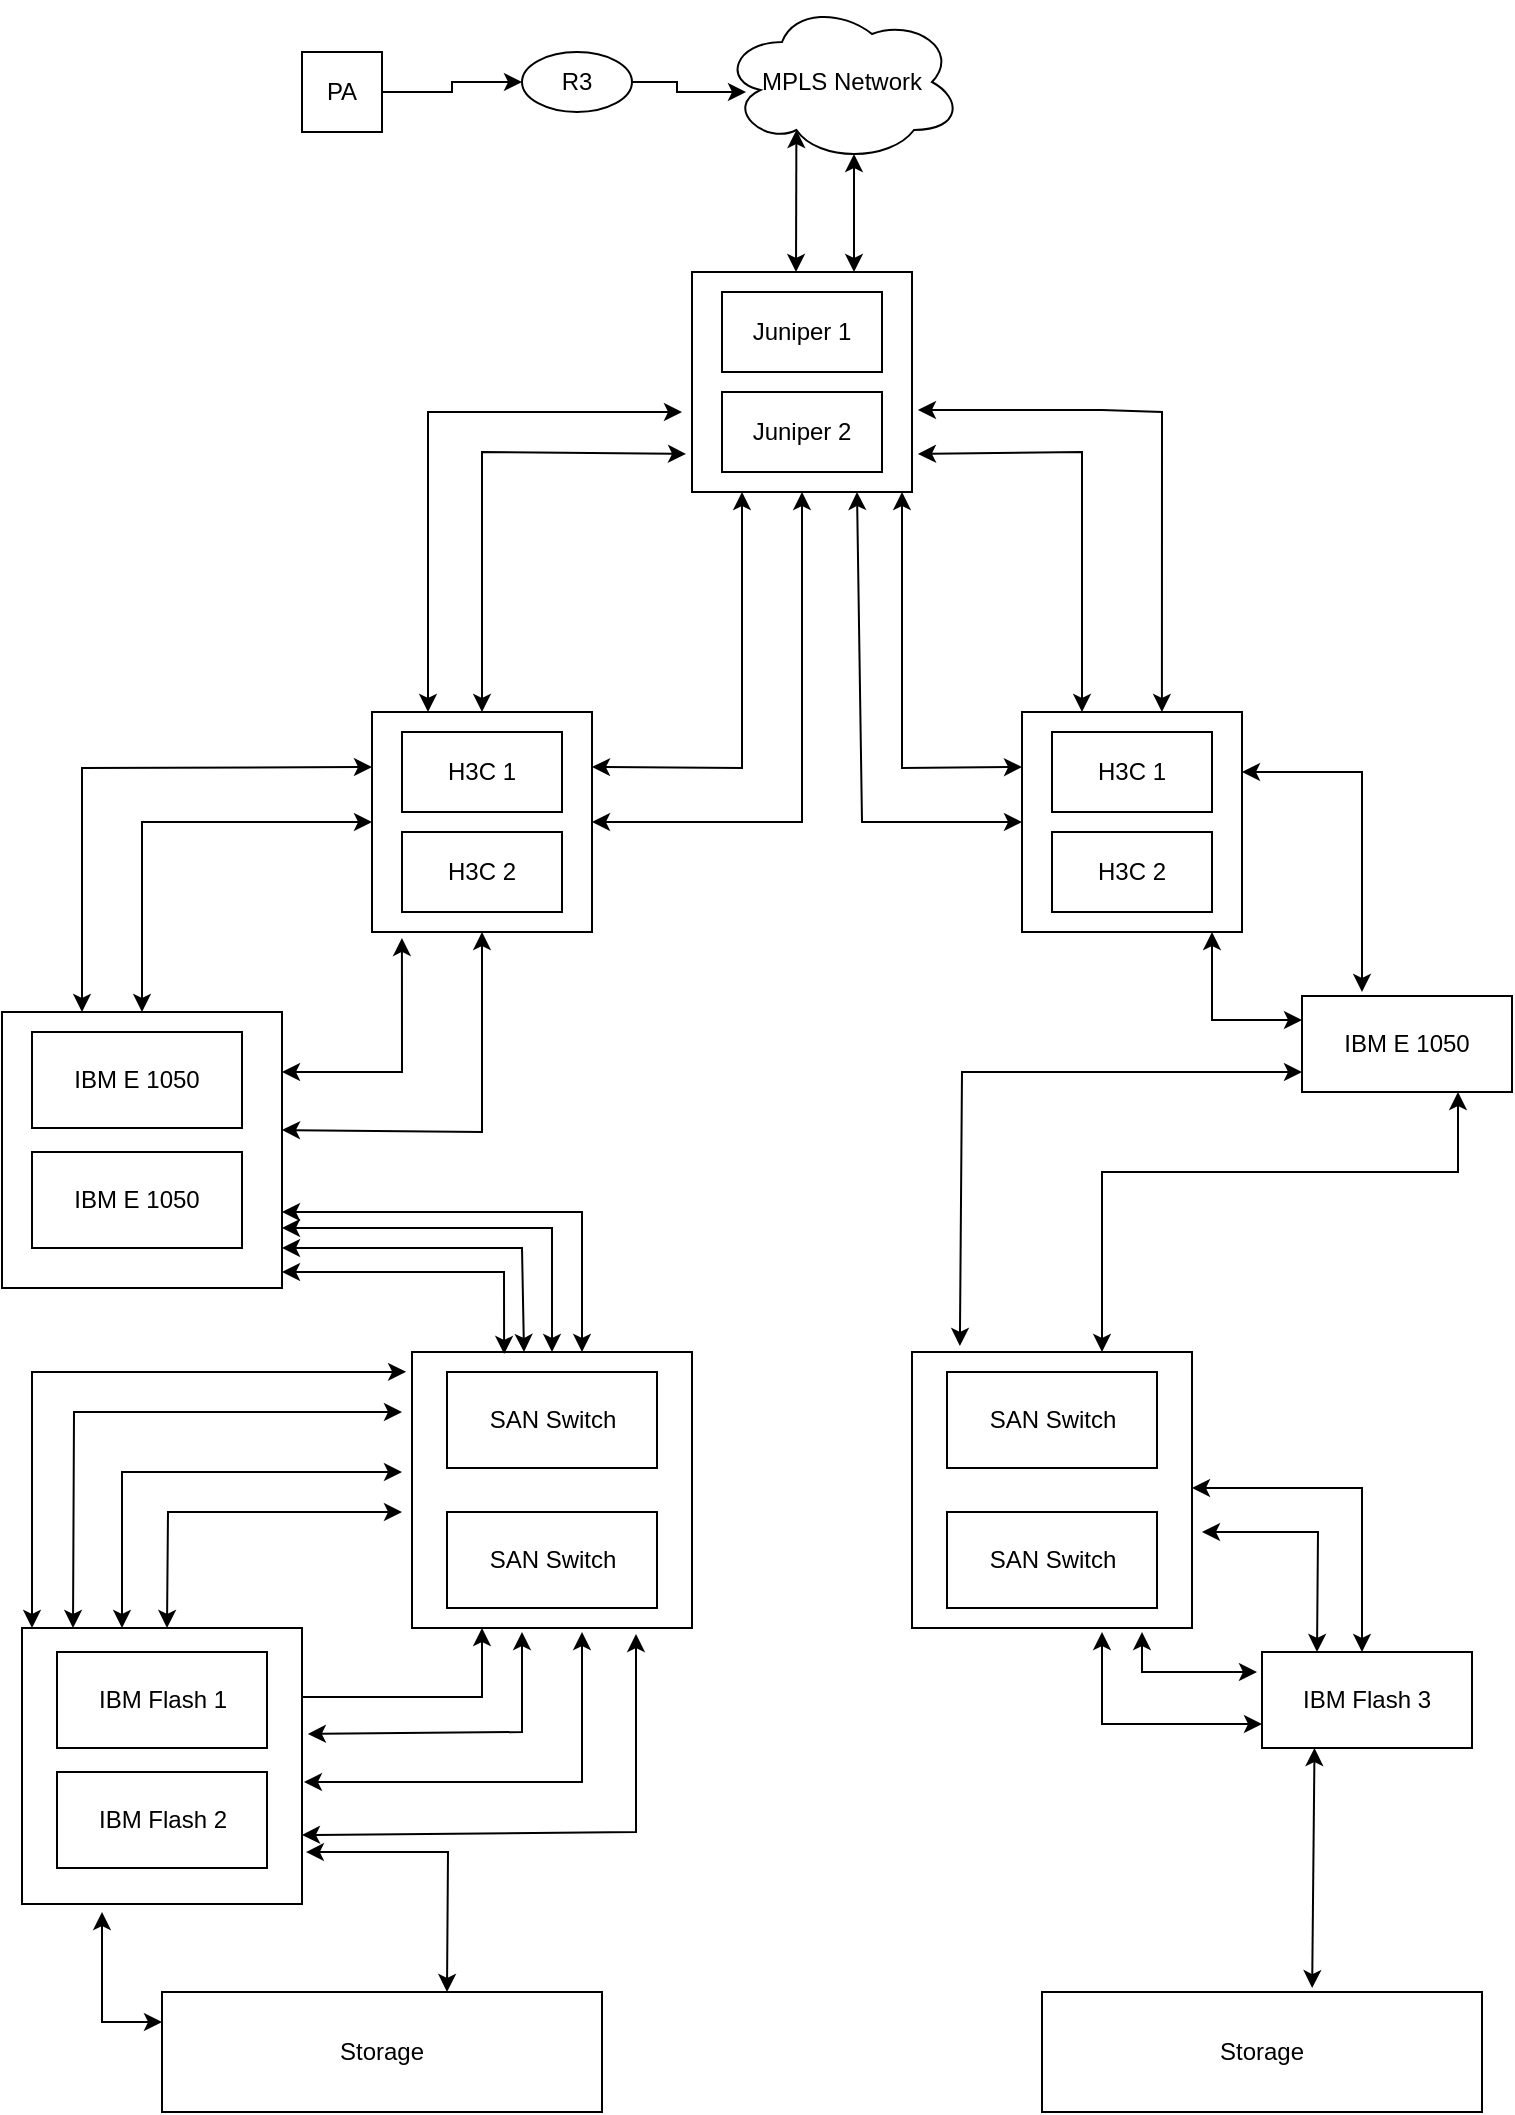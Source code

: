 <mxfile version="21.1.6" type="github">
  <diagram name="Page-1" id="SxHQIcBQqMFaZEV1XY9a">
    <mxGraphModel dx="1434" dy="748" grid="1" gridSize="10" guides="1" tooltips="1" connect="1" arrows="1" fold="1" page="1" pageScale="1" pageWidth="850" pageHeight="1100" math="0" shadow="0">
      <root>
        <mxCell id="0" />
        <mxCell id="1" parent="0" />
        <mxCell id="td1JjDbZRhZ5KsccJFVq-1" value="" style="whiteSpace=wrap;html=1;aspect=fixed;" parent="1" vertex="1">
          <mxGeometry x="385" y="140" width="110" height="110" as="geometry" />
        </mxCell>
        <mxCell id="td1JjDbZRhZ5KsccJFVq-2" value="Juniper 1" style="rounded=0;whiteSpace=wrap;html=1;" parent="1" vertex="1">
          <mxGeometry x="400" y="150" width="80" height="40" as="geometry" />
        </mxCell>
        <mxCell id="td1JjDbZRhZ5KsccJFVq-3" value="Juniper 2" style="rounded=0;whiteSpace=wrap;html=1;" parent="1" vertex="1">
          <mxGeometry x="400" y="200" width="80" height="40" as="geometry" />
        </mxCell>
        <mxCell id="td1JjDbZRhZ5KsccJFVq-4" value="" style="whiteSpace=wrap;html=1;aspect=fixed;movable=1;resizable=1;rotatable=1;deletable=1;editable=1;locked=0;connectable=1;" parent="1" vertex="1">
          <mxGeometry x="225" y="360" width="110" height="110" as="geometry" />
        </mxCell>
        <mxCell id="td1JjDbZRhZ5KsccJFVq-5" value="H3C 1" style="rounded=0;whiteSpace=wrap;html=1;movable=1;resizable=1;rotatable=1;deletable=1;editable=1;locked=0;connectable=1;" parent="1" vertex="1">
          <mxGeometry x="240" y="370" width="80" height="40" as="geometry" />
        </mxCell>
        <mxCell id="td1JjDbZRhZ5KsccJFVq-6" value="H3C 2" style="rounded=0;whiteSpace=wrap;html=1;movable=1;resizable=1;rotatable=1;deletable=1;editable=1;locked=0;connectable=1;" parent="1" vertex="1">
          <mxGeometry x="240" y="420" width="80" height="40" as="geometry" />
        </mxCell>
        <mxCell id="td1JjDbZRhZ5KsccJFVq-7" value="" style="whiteSpace=wrap;html=1;aspect=fixed;movable=1;resizable=1;rotatable=1;deletable=1;editable=1;locked=0;connectable=1;" parent="1" vertex="1">
          <mxGeometry x="550" y="360" width="110" height="110" as="geometry" />
        </mxCell>
        <mxCell id="td1JjDbZRhZ5KsccJFVq-8" value="H3C 1" style="rounded=0;whiteSpace=wrap;html=1;movable=1;resizable=1;rotatable=1;deletable=1;editable=1;locked=0;connectable=1;" parent="1" vertex="1">
          <mxGeometry x="565" y="370" width="80" height="40" as="geometry" />
        </mxCell>
        <mxCell id="td1JjDbZRhZ5KsccJFVq-9" value="H3C 2" style="rounded=0;whiteSpace=wrap;html=1;movable=1;resizable=1;rotatable=1;deletable=1;editable=1;locked=0;connectable=1;" parent="1" vertex="1">
          <mxGeometry x="565" y="420" width="80" height="40" as="geometry" />
        </mxCell>
        <mxCell id="td1JjDbZRhZ5KsccJFVq-10" value="" style="whiteSpace=wrap;html=1;aspect=fixed;movable=1;resizable=1;rotatable=1;deletable=1;editable=1;locked=0;connectable=1;" parent="1" vertex="1">
          <mxGeometry x="40" y="510" width="140" height="138" as="geometry" />
        </mxCell>
        <mxCell id="td1JjDbZRhZ5KsccJFVq-11" value="IBM E 1050" style="rounded=0;whiteSpace=wrap;html=1;movable=1;resizable=1;rotatable=1;deletable=1;editable=1;locked=0;connectable=1;" parent="1" vertex="1">
          <mxGeometry x="55" y="520" width="105" height="48" as="geometry" />
        </mxCell>
        <mxCell id="td1JjDbZRhZ5KsccJFVq-12" value="IBM E 1050" style="rounded=0;whiteSpace=wrap;html=1;movable=1;resizable=1;rotatable=1;deletable=1;editable=1;locked=0;connectable=1;" parent="1" vertex="1">
          <mxGeometry x="55" y="580" width="105" height="48" as="geometry" />
        </mxCell>
        <mxCell id="td1JjDbZRhZ5KsccJFVq-13" value="IBM E 1050" style="rounded=0;whiteSpace=wrap;html=1;movable=1;resizable=1;rotatable=1;deletable=1;editable=1;locked=0;connectable=1;" parent="1" vertex="1">
          <mxGeometry x="690" y="502" width="105" height="48" as="geometry" />
        </mxCell>
        <mxCell id="td1JjDbZRhZ5KsccJFVq-31" value="MPLS Network" style="ellipse;shape=cloud;whiteSpace=wrap;html=1;" parent="1" vertex="1">
          <mxGeometry x="400" y="5" width="120" height="80" as="geometry" />
        </mxCell>
        <mxCell id="td1JjDbZRhZ5KsccJFVq-36" style="edgeStyle=orthogonalEdgeStyle;rounded=0;orthogonalLoop=1;jettySize=auto;html=1;entryX=0;entryY=0.5;entryDx=0;entryDy=0;" parent="1" source="td1JjDbZRhZ5KsccJFVq-34" target="td1JjDbZRhZ5KsccJFVq-35" edge="1">
          <mxGeometry relative="1" as="geometry" />
        </mxCell>
        <mxCell id="td1JjDbZRhZ5KsccJFVq-34" value="PA" style="whiteSpace=wrap;html=1;aspect=fixed;" parent="1" vertex="1">
          <mxGeometry x="190" y="30" width="40" height="40" as="geometry" />
        </mxCell>
        <mxCell id="td1JjDbZRhZ5KsccJFVq-37" style="edgeStyle=orthogonalEdgeStyle;rounded=0;orthogonalLoop=1;jettySize=auto;html=1;exitX=1;exitY=0.5;exitDx=0;exitDy=0;entryX=0.1;entryY=0.563;entryDx=0;entryDy=0;entryPerimeter=0;" parent="1" source="td1JjDbZRhZ5KsccJFVq-35" target="td1JjDbZRhZ5KsccJFVq-31" edge="1">
          <mxGeometry relative="1" as="geometry" />
        </mxCell>
        <mxCell id="td1JjDbZRhZ5KsccJFVq-35" value="R3" style="ellipse;whiteSpace=wrap;html=1;" parent="1" vertex="1">
          <mxGeometry x="300" y="30" width="55" height="30" as="geometry" />
        </mxCell>
        <mxCell id="td1JjDbZRhZ5KsccJFVq-48" style="edgeStyle=orthogonalEdgeStyle;rounded=0;orthogonalLoop=1;jettySize=auto;html=1;exitX=1;exitY=0.25;exitDx=0;exitDy=0;entryX=0.25;entryY=1;entryDx=0;entryDy=0;" parent="1" source="td1JjDbZRhZ5KsccJFVq-38" target="td1JjDbZRhZ5KsccJFVq-43" edge="1">
          <mxGeometry relative="1" as="geometry" />
        </mxCell>
        <mxCell id="td1JjDbZRhZ5KsccJFVq-38" value="" style="whiteSpace=wrap;html=1;aspect=fixed;movable=1;resizable=1;rotatable=1;deletable=1;editable=1;locked=0;connectable=1;" parent="1" vertex="1">
          <mxGeometry x="50" y="818" width="140" height="138" as="geometry" />
        </mxCell>
        <mxCell id="td1JjDbZRhZ5KsccJFVq-39" value="IBM Flash 1" style="rounded=0;whiteSpace=wrap;html=1;movable=1;resizable=1;rotatable=1;deletable=1;editable=1;locked=0;connectable=1;" parent="1" vertex="1">
          <mxGeometry x="67.5" y="830" width="105" height="48" as="geometry" />
        </mxCell>
        <mxCell id="td1JjDbZRhZ5KsccJFVq-40" value="IBM Flash 2" style="rounded=0;whiteSpace=wrap;html=1;movable=1;resizable=1;rotatable=1;deletable=1;editable=1;locked=0;connectable=1;" parent="1" vertex="1">
          <mxGeometry x="67.5" y="890" width="105" height="48" as="geometry" />
        </mxCell>
        <mxCell id="td1JjDbZRhZ5KsccJFVq-41" value="IBM Flash 3" style="rounded=0;whiteSpace=wrap;html=1;movable=1;resizable=1;rotatable=1;deletable=1;editable=1;locked=0;connectable=1;" parent="1" vertex="1">
          <mxGeometry x="670" y="830" width="105" height="48" as="geometry" />
        </mxCell>
        <mxCell id="td1JjDbZRhZ5KsccJFVq-43" value="" style="whiteSpace=wrap;html=1;aspect=fixed;movable=1;resizable=1;rotatable=1;deletable=1;editable=1;locked=0;connectable=1;" parent="1" vertex="1">
          <mxGeometry x="245" y="680" width="140" height="138" as="geometry" />
        </mxCell>
        <mxCell id="td1JjDbZRhZ5KsccJFVq-44" value="SAN Switch" style="rounded=0;whiteSpace=wrap;html=1;movable=1;resizable=1;rotatable=1;deletable=1;editable=1;locked=0;connectable=1;" parent="1" vertex="1">
          <mxGeometry x="262.5" y="690" width="105" height="48" as="geometry" />
        </mxCell>
        <mxCell id="td1JjDbZRhZ5KsccJFVq-45" value="SAN Switch" style="rounded=0;whiteSpace=wrap;html=1;movable=1;resizable=1;rotatable=1;deletable=1;editable=1;locked=0;connectable=1;" parent="1" vertex="1">
          <mxGeometry x="262.5" y="760" width="105" height="48" as="geometry" />
        </mxCell>
        <mxCell id="td1JjDbZRhZ5KsccJFVq-50" value="" style="whiteSpace=wrap;html=1;aspect=fixed;movable=1;resizable=1;rotatable=1;deletable=1;editable=1;locked=0;connectable=1;" parent="1" vertex="1">
          <mxGeometry x="495" y="680" width="140" height="138" as="geometry" />
        </mxCell>
        <mxCell id="td1JjDbZRhZ5KsccJFVq-51" value="SAN Switch" style="rounded=0;whiteSpace=wrap;html=1;movable=1;resizable=1;rotatable=1;deletable=1;editable=1;locked=0;connectable=1;" parent="1" vertex="1">
          <mxGeometry x="512.5" y="690" width="105" height="48" as="geometry" />
        </mxCell>
        <mxCell id="td1JjDbZRhZ5KsccJFVq-52" value="SAN Switch" style="rounded=0;whiteSpace=wrap;html=1;movable=1;resizable=1;rotatable=1;deletable=1;editable=1;locked=0;connectable=1;" parent="1" vertex="1">
          <mxGeometry x="512.5" y="760" width="105" height="48" as="geometry" />
        </mxCell>
        <mxCell id="td1JjDbZRhZ5KsccJFVq-65" value="" style="endArrow=classic;startArrow=classic;html=1;rounded=0;exitX=0.171;exitY=-0.022;exitDx=0;exitDy=0;exitPerimeter=0;" parent="1" source="td1JjDbZRhZ5KsccJFVq-50" edge="1">
          <mxGeometry width="50" height="50" relative="1" as="geometry">
            <mxPoint x="400" y="610" as="sourcePoint" />
            <mxPoint x="690" y="540" as="targetPoint" />
            <Array as="points">
              <mxPoint x="520" y="540" />
            </Array>
          </mxGeometry>
        </mxCell>
        <mxCell id="td1JjDbZRhZ5KsccJFVq-68" value="" style="endArrow=classic;startArrow=classic;html=1;rounded=0;exitX=0.5;exitY=0;exitDx=0;exitDy=0;entryX=0.5;entryY=1;entryDx=0;entryDy=0;" parent="1" edge="1">
          <mxGeometry width="50" height="50" relative="1" as="geometry">
            <mxPoint x="590" y="680" as="sourcePoint" />
            <mxPoint x="768" y="550" as="targetPoint" />
            <Array as="points">
              <mxPoint x="590" y="630" />
              <mxPoint x="590" y="590" />
              <mxPoint x="768" y="590" />
            </Array>
          </mxGeometry>
        </mxCell>
        <mxCell id="td1JjDbZRhZ5KsccJFVq-69" value="" style="endArrow=classic;startArrow=classic;html=1;rounded=0;exitX=0;exitY=0.25;exitDx=0;exitDy=0;" parent="1" source="td1JjDbZRhZ5KsccJFVq-13" edge="1">
          <mxGeometry width="50" height="50" relative="1" as="geometry">
            <mxPoint x="595" y="520" as="sourcePoint" />
            <mxPoint x="645" y="470" as="targetPoint" />
            <Array as="points">
              <mxPoint x="645" y="514" />
            </Array>
          </mxGeometry>
        </mxCell>
        <mxCell id="td1JjDbZRhZ5KsccJFVq-70" value="Storage" style="rounded=0;whiteSpace=wrap;html=1;" parent="1" vertex="1">
          <mxGeometry x="120" y="1000" width="220" height="60" as="geometry" />
        </mxCell>
        <mxCell id="td1JjDbZRhZ5KsccJFVq-71" value="Storage" style="rounded=0;whiteSpace=wrap;html=1;" parent="1" vertex="1">
          <mxGeometry x="560" y="1000" width="220" height="60" as="geometry" />
        </mxCell>
        <mxCell id="td1JjDbZRhZ5KsccJFVq-74" value="" style="endArrow=classic;startArrow=classic;html=1;rounded=0;entryX=1.014;entryY=0.812;entryDx=0;entryDy=0;entryPerimeter=0;" parent="1" target="td1JjDbZRhZ5KsccJFVq-38" edge="1">
          <mxGeometry width="50" height="50" relative="1" as="geometry">
            <mxPoint x="262.5" y="1000" as="sourcePoint" />
            <mxPoint x="312.5" y="950" as="targetPoint" />
            <Array as="points">
              <mxPoint x="263" y="930" />
            </Array>
          </mxGeometry>
        </mxCell>
        <mxCell id="td1JjDbZRhZ5KsccJFVq-75" value="" style="endArrow=classic;startArrow=classic;html=1;rounded=0;entryX=0.25;entryY=1;entryDx=0;entryDy=0;exitX=0.614;exitY=-0.033;exitDx=0;exitDy=0;exitPerimeter=0;" parent="1" source="td1JjDbZRhZ5KsccJFVq-71" target="td1JjDbZRhZ5KsccJFVq-41" edge="1">
          <mxGeometry width="50" height="50" relative="1" as="geometry">
            <mxPoint x="670" y="1000" as="sourcePoint" />
            <mxPoint x="720" y="950" as="targetPoint" />
          </mxGeometry>
        </mxCell>
        <mxCell id="td1JjDbZRhZ5KsccJFVq-76" value="" style="endArrow=classic;startArrow=classic;html=1;rounded=0;entryX=-0.021;entryY=0.072;entryDx=0;entryDy=0;entryPerimeter=0;" parent="1" target="td1JjDbZRhZ5KsccJFVq-43" edge="1">
          <mxGeometry width="50" height="50" relative="1" as="geometry">
            <mxPoint x="55" y="818" as="sourcePoint" />
            <mxPoint x="105" y="768" as="targetPoint" />
            <Array as="points">
              <mxPoint x="55" y="690" />
            </Array>
          </mxGeometry>
        </mxCell>
        <mxCell id="td1JjDbZRhZ5KsccJFVq-77" value="" style="endArrow=classic;startArrow=classic;html=1;rounded=0;" parent="1" edge="1">
          <mxGeometry width="50" height="50" relative="1" as="geometry">
            <mxPoint x="75.5" y="818" as="sourcePoint" />
            <mxPoint x="240" y="710" as="targetPoint" />
            <Array as="points">
              <mxPoint x="76" y="710" />
              <mxPoint x="120" y="710" />
              <mxPoint x="180" y="710" />
            </Array>
          </mxGeometry>
        </mxCell>
        <mxCell id="td1JjDbZRhZ5KsccJFVq-78" value="" style="endArrow=classic;startArrow=classic;html=1;rounded=0;" parent="1" edge="1">
          <mxGeometry width="50" height="50" relative="1" as="geometry">
            <mxPoint x="100" y="818" as="sourcePoint" />
            <mxPoint x="240" y="740" as="targetPoint" />
            <Array as="points">
              <mxPoint x="100" y="740" />
              <mxPoint x="190" y="740" />
            </Array>
          </mxGeometry>
        </mxCell>
        <mxCell id="td1JjDbZRhZ5KsccJFVq-79" value="" style="endArrow=classic;startArrow=classic;html=1;rounded=0;" parent="1" edge="1">
          <mxGeometry width="50" height="50" relative="1" as="geometry">
            <mxPoint x="122.5" y="818" as="sourcePoint" />
            <mxPoint x="240" y="760" as="targetPoint" />
            <Array as="points">
              <mxPoint x="123" y="760" />
            </Array>
          </mxGeometry>
        </mxCell>
        <mxCell id="td1JjDbZRhZ5KsccJFVq-80" value="" style="endArrow=classic;startArrow=classic;html=1;rounded=0;exitX=1.021;exitY=0.384;exitDx=0;exitDy=0;exitPerimeter=0;" parent="1" source="td1JjDbZRhZ5KsccJFVq-38" edge="1">
          <mxGeometry width="50" height="50" relative="1" as="geometry">
            <mxPoint x="195" y="878" as="sourcePoint" />
            <mxPoint x="300" y="820" as="targetPoint" />
            <Array as="points">
              <mxPoint x="300" y="870" />
            </Array>
          </mxGeometry>
        </mxCell>
        <mxCell id="td1JjDbZRhZ5KsccJFVq-81" value="" style="endArrow=classic;startArrow=classic;html=1;rounded=0;exitX=1.007;exitY=0.558;exitDx=0;exitDy=0;exitPerimeter=0;" parent="1" source="td1JjDbZRhZ5KsccJFVq-38" edge="1">
          <mxGeometry width="50" height="50" relative="1" as="geometry">
            <mxPoint x="190" y="912" as="sourcePoint" />
            <mxPoint x="330" y="820" as="targetPoint" />
            <Array as="points">
              <mxPoint x="330" y="895" />
            </Array>
          </mxGeometry>
        </mxCell>
        <mxCell id="td1JjDbZRhZ5KsccJFVq-82" value="" style="endArrow=classic;startArrow=classic;html=1;rounded=0;exitX=1;exitY=0.75;exitDx=0;exitDy=0;entryX=0.8;entryY=1.022;entryDx=0;entryDy=0;entryPerimeter=0;" parent="1" source="td1JjDbZRhZ5KsccJFVq-38" target="td1JjDbZRhZ5KsccJFVq-43" edge="1">
          <mxGeometry width="50" height="50" relative="1" as="geometry">
            <mxPoint x="201" y="905" as="sourcePoint" />
            <mxPoint x="340" y="830" as="targetPoint" />
            <Array as="points">
              <mxPoint x="357" y="920" />
            </Array>
          </mxGeometry>
        </mxCell>
        <mxCell id="TKQVETOo9Dzt4lSncdKY-1" value="" style="endArrow=classic;startArrow=classic;html=1;rounded=0;entryX=0.329;entryY=0.007;entryDx=0;entryDy=0;entryPerimeter=0;" edge="1" parent="1" target="td1JjDbZRhZ5KsccJFVq-43">
          <mxGeometry width="50" height="50" relative="1" as="geometry">
            <mxPoint x="180" y="640" as="sourcePoint" />
            <mxPoint x="230" y="590" as="targetPoint" />
            <Array as="points">
              <mxPoint x="291" y="640" />
            </Array>
          </mxGeometry>
        </mxCell>
        <mxCell id="TKQVETOo9Dzt4lSncdKY-2" value="" style="endArrow=classic;startArrow=classic;html=1;rounded=0;entryX=0.4;entryY=0;entryDx=0;entryDy=0;entryPerimeter=0;" edge="1" parent="1" target="td1JjDbZRhZ5KsccJFVq-43">
          <mxGeometry width="50" height="50" relative="1" as="geometry">
            <mxPoint x="180" y="628" as="sourcePoint" />
            <mxPoint x="230" y="578" as="targetPoint" />
            <Array as="points">
              <mxPoint x="300" y="628" />
            </Array>
          </mxGeometry>
        </mxCell>
        <mxCell id="TKQVETOo9Dzt4lSncdKY-3" value="" style="endArrow=classic;startArrow=classic;html=1;rounded=0;entryX=0.5;entryY=0;entryDx=0;entryDy=0;" edge="1" parent="1" target="td1JjDbZRhZ5KsccJFVq-43">
          <mxGeometry width="50" height="50" relative="1" as="geometry">
            <mxPoint x="180" y="618" as="sourcePoint" />
            <mxPoint x="230" y="568" as="targetPoint" />
            <Array as="points">
              <mxPoint x="315" y="618" />
            </Array>
          </mxGeometry>
        </mxCell>
        <mxCell id="TKQVETOo9Dzt4lSncdKY-4" value="" style="endArrow=classic;startArrow=classic;html=1;rounded=0;" edge="1" parent="1">
          <mxGeometry width="50" height="50" relative="1" as="geometry">
            <mxPoint x="180" y="610" as="sourcePoint" />
            <mxPoint x="330" y="680" as="targetPoint" />
            <Array as="points">
              <mxPoint x="330" y="610" />
            </Array>
          </mxGeometry>
        </mxCell>
        <mxCell id="TKQVETOo9Dzt4lSncdKY-5" value="" style="endArrow=classic;startArrow=classic;html=1;rounded=0;exitX=0;exitY=0.75;exitDx=0;exitDy=0;" edge="1" parent="1" source="td1JjDbZRhZ5KsccJFVq-41">
          <mxGeometry width="50" height="50" relative="1" as="geometry">
            <mxPoint x="400" y="710" as="sourcePoint" />
            <mxPoint x="590" y="820" as="targetPoint" />
            <Array as="points">
              <mxPoint x="590" y="866" />
            </Array>
          </mxGeometry>
        </mxCell>
        <mxCell id="TKQVETOo9Dzt4lSncdKY-6" value="" style="endArrow=classic;startArrow=classic;html=1;rounded=0;" edge="1" parent="1">
          <mxGeometry width="50" height="50" relative="1" as="geometry">
            <mxPoint x="610" y="820" as="sourcePoint" />
            <mxPoint x="667.5" y="840" as="targetPoint" />
            <Array as="points">
              <mxPoint x="610" y="840" />
            </Array>
          </mxGeometry>
        </mxCell>
        <mxCell id="TKQVETOo9Dzt4lSncdKY-7" value="" style="endArrow=classic;startArrow=classic;html=1;rounded=0;" edge="1" parent="1">
          <mxGeometry width="50" height="50" relative="1" as="geometry">
            <mxPoint x="697.5" y="830" as="sourcePoint" />
            <mxPoint x="640" y="770" as="targetPoint" />
            <Array as="points">
              <mxPoint x="698" y="770" />
            </Array>
          </mxGeometry>
        </mxCell>
        <mxCell id="TKQVETOo9Dzt4lSncdKY-8" value="" style="endArrow=classic;startArrow=classic;html=1;rounded=0;entryX=1.036;entryY=0.652;entryDx=0;entryDy=0;entryPerimeter=0;" edge="1" parent="1">
          <mxGeometry width="50" height="50" relative="1" as="geometry">
            <mxPoint x="720" y="830" as="sourcePoint" />
            <mxPoint x="635" y="748" as="targetPoint" />
            <Array as="points">
              <mxPoint x="720" y="748" />
            </Array>
          </mxGeometry>
        </mxCell>
        <mxCell id="TKQVETOo9Dzt4lSncdKY-9" value="" style="endArrow=classic;startArrow=classic;html=1;rounded=0;exitX=0;exitY=0.25;exitDx=0;exitDy=0;" edge="1" parent="1" source="td1JjDbZRhZ5KsccJFVq-70">
          <mxGeometry width="50" height="50" relative="1" as="geometry">
            <mxPoint x="90" y="1040" as="sourcePoint" />
            <mxPoint x="90" y="960" as="targetPoint" />
            <Array as="points">
              <mxPoint x="90" y="1015" />
            </Array>
          </mxGeometry>
        </mxCell>
        <mxCell id="TKQVETOo9Dzt4lSncdKY-10" value="" style="endArrow=classic;startArrow=classic;html=1;rounded=0;entryX=1.027;entryY=0.827;entryDx=0;entryDy=0;entryPerimeter=0;" edge="1" parent="1" target="td1JjDbZRhZ5KsccJFVq-1">
          <mxGeometry width="50" height="50" relative="1" as="geometry">
            <mxPoint x="580" y="360" as="sourcePoint" />
            <mxPoint x="570" y="210" as="targetPoint" />
            <Array as="points">
              <mxPoint x="580" y="230" />
            </Array>
          </mxGeometry>
        </mxCell>
        <mxCell id="TKQVETOo9Dzt4lSncdKY-11" value="" style="endArrow=classic;startArrow=classic;html=1;rounded=0;entryX=0.636;entryY=0;entryDx=0;entryDy=0;entryPerimeter=0;exitX=1.027;exitY=0.627;exitDx=0;exitDy=0;exitPerimeter=0;" edge="1" parent="1" source="td1JjDbZRhZ5KsccJFVq-1" target="td1JjDbZRhZ5KsccJFVq-7">
          <mxGeometry width="50" height="50" relative="1" as="geometry">
            <mxPoint x="495" y="220" as="sourcePoint" />
            <mxPoint x="545" y="170" as="targetPoint" />
            <Array as="points">
              <mxPoint x="590" y="209" />
              <mxPoint x="620" y="210" />
            </Array>
          </mxGeometry>
        </mxCell>
        <mxCell id="TKQVETOo9Dzt4lSncdKY-12" value="" style="endArrow=classic;startArrow=classic;html=1;rounded=0;exitX=0;exitY=0.25;exitDx=0;exitDy=0;" edge="1" parent="1" source="td1JjDbZRhZ5KsccJFVq-7">
          <mxGeometry width="50" height="50" relative="1" as="geometry">
            <mxPoint x="440" y="300" as="sourcePoint" />
            <mxPoint x="490" y="250" as="targetPoint" />
            <Array as="points">
              <mxPoint x="490" y="388" />
            </Array>
          </mxGeometry>
        </mxCell>
        <mxCell id="TKQVETOo9Dzt4lSncdKY-13" value="" style="endArrow=classic;startArrow=classic;html=1;rounded=0;exitX=1;exitY=0.25;exitDx=0;exitDy=0;" edge="1" parent="1" source="td1JjDbZRhZ5KsccJFVq-4">
          <mxGeometry width="50" height="50" relative="1" as="geometry">
            <mxPoint x="470" y="388" as="sourcePoint" />
            <mxPoint x="410" y="250" as="targetPoint" />
            <Array as="points">
              <mxPoint x="410" y="388" />
            </Array>
          </mxGeometry>
        </mxCell>
        <mxCell id="TKQVETOo9Dzt4lSncdKY-14" value="" style="endArrow=classic;startArrow=classic;html=1;rounded=0;exitX=1;exitY=0.5;exitDx=0;exitDy=0;" edge="1" parent="1" source="td1JjDbZRhZ5KsccJFVq-4">
          <mxGeometry width="50" height="50" relative="1" as="geometry">
            <mxPoint x="500" y="388" as="sourcePoint" />
            <mxPoint x="440" y="250" as="targetPoint" />
            <Array as="points">
              <mxPoint x="440" y="415" />
            </Array>
          </mxGeometry>
        </mxCell>
        <mxCell id="TKQVETOo9Dzt4lSncdKY-15" value="" style="endArrow=classic;startArrow=classic;html=1;rounded=0;exitX=0;exitY=0.5;exitDx=0;exitDy=0;entryX=0.75;entryY=1;entryDx=0;entryDy=0;" edge="1" parent="1" source="td1JjDbZRhZ5KsccJFVq-7" target="td1JjDbZRhZ5KsccJFVq-1">
          <mxGeometry width="50" height="50" relative="1" as="geometry">
            <mxPoint x="345" y="425" as="sourcePoint" />
            <mxPoint x="450" y="260" as="targetPoint" />
            <Array as="points">
              <mxPoint x="470" y="415" />
            </Array>
          </mxGeometry>
        </mxCell>
        <mxCell id="TKQVETOo9Dzt4lSncdKY-16" value="" style="endArrow=classic;startArrow=classic;html=1;rounded=0;" edge="1" parent="1">
          <mxGeometry width="50" height="50" relative="1" as="geometry">
            <mxPoint x="660" y="390" as="sourcePoint" />
            <mxPoint x="720" y="500" as="targetPoint" />
            <Array as="points">
              <mxPoint x="720" y="390" />
            </Array>
          </mxGeometry>
        </mxCell>
        <mxCell id="TKQVETOo9Dzt4lSncdKY-17" value="" style="endArrow=classic;startArrow=classic;html=1;rounded=0;exitX=0.5;exitY=0;exitDx=0;exitDy=0;entryX=-0.027;entryY=0.827;entryDx=0;entryDy=0;entryPerimeter=0;" edge="1" parent="1" source="td1JjDbZRhZ5KsccJFVq-4" target="td1JjDbZRhZ5KsccJFVq-1">
          <mxGeometry width="50" height="50" relative="1" as="geometry">
            <mxPoint x="400" y="310" as="sourcePoint" />
            <mxPoint x="450" y="260" as="targetPoint" />
            <Array as="points">
              <mxPoint x="280" y="230" />
            </Array>
          </mxGeometry>
        </mxCell>
        <mxCell id="TKQVETOo9Dzt4lSncdKY-18" value="" style="endArrow=classic;startArrow=classic;html=1;rounded=0;exitX=0.5;exitY=0;exitDx=0;exitDy=0;" edge="1" parent="1">
          <mxGeometry width="50" height="50" relative="1" as="geometry">
            <mxPoint x="253" y="360" as="sourcePoint" />
            <mxPoint x="380" y="210" as="targetPoint" />
            <Array as="points">
              <mxPoint x="253" y="210" />
            </Array>
          </mxGeometry>
        </mxCell>
        <mxCell id="TKQVETOo9Dzt4lSncdKY-19" value="" style="endArrow=classic;startArrow=classic;html=1;rounded=0;entryX=0;entryY=0.25;entryDx=0;entryDy=0;" edge="1" parent="1" target="td1JjDbZRhZ5KsccJFVq-4">
          <mxGeometry width="50" height="50" relative="1" as="geometry">
            <mxPoint x="80" y="510" as="sourcePoint" />
            <mxPoint x="130" y="460" as="targetPoint" />
            <Array as="points">
              <mxPoint x="80" y="388" />
            </Array>
          </mxGeometry>
        </mxCell>
        <mxCell id="TKQVETOo9Dzt4lSncdKY-20" value="" style="endArrow=classic;startArrow=classic;html=1;rounded=0;entryX=0;entryY=0.5;entryDx=0;entryDy=0;" edge="1" parent="1" target="td1JjDbZRhZ5KsccJFVq-4">
          <mxGeometry width="50" height="50" relative="1" as="geometry">
            <mxPoint x="110" y="510" as="sourcePoint" />
            <mxPoint x="160" y="460" as="targetPoint" />
            <Array as="points">
              <mxPoint x="110" y="415" />
            </Array>
          </mxGeometry>
        </mxCell>
        <mxCell id="TKQVETOo9Dzt4lSncdKY-21" value="" style="endArrow=classic;startArrow=classic;html=1;rounded=0;entryX=0.136;entryY=1.027;entryDx=0;entryDy=0;entryPerimeter=0;" edge="1" parent="1" target="td1JjDbZRhZ5KsccJFVq-4">
          <mxGeometry width="50" height="50" relative="1" as="geometry">
            <mxPoint x="180" y="540" as="sourcePoint" />
            <mxPoint x="230" y="490" as="targetPoint" />
            <Array as="points">
              <mxPoint x="240" y="540" />
            </Array>
          </mxGeometry>
        </mxCell>
        <mxCell id="TKQVETOo9Dzt4lSncdKY-22" value="" style="endArrow=classic;startArrow=classic;html=1;rounded=0;entryX=0.5;entryY=1;entryDx=0;entryDy=0;" edge="1" parent="1" target="td1JjDbZRhZ5KsccJFVq-4">
          <mxGeometry width="50" height="50" relative="1" as="geometry">
            <mxPoint x="180" y="569" as="sourcePoint" />
            <mxPoint x="230" y="519" as="targetPoint" />
            <Array as="points">
              <mxPoint x="280" y="570" />
            </Array>
          </mxGeometry>
        </mxCell>
        <mxCell id="TKQVETOo9Dzt4lSncdKY-23" value="" style="endArrow=classic;startArrow=classic;html=1;rounded=0;entryX=0.55;entryY=0.95;entryDx=0;entryDy=0;entryPerimeter=0;" edge="1" parent="1" target="td1JjDbZRhZ5KsccJFVq-31">
          <mxGeometry width="50" height="50" relative="1" as="geometry">
            <mxPoint x="466" y="140" as="sourcePoint" />
            <mxPoint x="512.5" y="90" as="targetPoint" />
          </mxGeometry>
        </mxCell>
        <mxCell id="TKQVETOo9Dzt4lSncdKY-24" value="" style="endArrow=classic;startArrow=classic;html=1;rounded=0;entryX=0.31;entryY=0.8;entryDx=0;entryDy=0;entryPerimeter=0;" edge="1" parent="1" target="td1JjDbZRhZ5KsccJFVq-31">
          <mxGeometry width="50" height="50" relative="1" as="geometry">
            <mxPoint x="437" y="140" as="sourcePoint" />
            <mxPoint x="475" y="90" as="targetPoint" />
          </mxGeometry>
        </mxCell>
      </root>
    </mxGraphModel>
  </diagram>
</mxfile>
